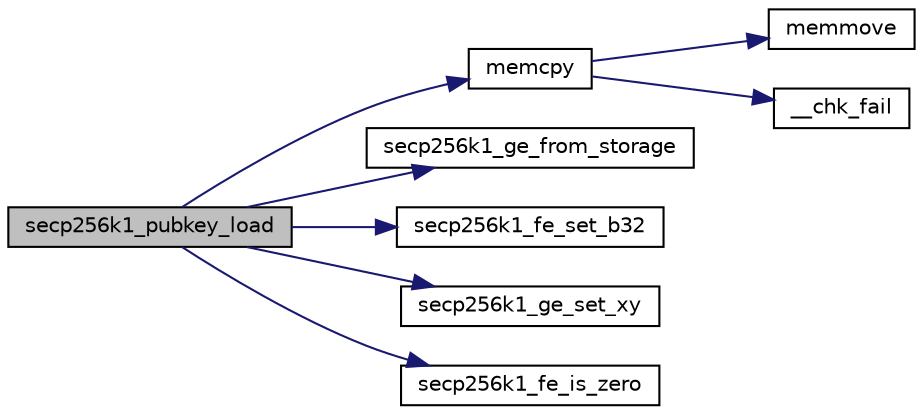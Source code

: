 digraph "secp256k1_pubkey_load"
{
  edge [fontname="Helvetica",fontsize="10",labelfontname="Helvetica",labelfontsize="10"];
  node [fontname="Helvetica",fontsize="10",shape=record];
  rankdir="LR";
  Node2039 [label="secp256k1_pubkey_load",height=0.2,width=0.4,color="black", fillcolor="grey75", style="filled", fontcolor="black"];
  Node2039 -> Node2040 [color="midnightblue",fontsize="10",style="solid",fontname="Helvetica"];
  Node2040 [label="memcpy",height=0.2,width=0.4,color="black", fillcolor="white", style="filled",URL="$d5/d9f/glibc__compat_8cpp.html#a0f46826ab0466591e136db24394923cf"];
  Node2040 -> Node2041 [color="midnightblue",fontsize="10",style="solid",fontname="Helvetica"];
  Node2041 [label="memmove",height=0.2,width=0.4,color="black", fillcolor="white", style="filled",URL="$d5/d9f/glibc__compat_8cpp.html#a9778d49e9029dd75bc53ecbbf9f5e9a1"];
  Node2040 -> Node2042 [color="midnightblue",fontsize="10",style="solid",fontname="Helvetica"];
  Node2042 [label="__chk_fail",height=0.2,width=0.4,color="black", fillcolor="white", style="filled",URL="$d5/d9f/glibc__compat_8cpp.html#a424ac71631da5ada2976630ff67051d1"];
  Node2039 -> Node2043 [color="midnightblue",fontsize="10",style="solid",fontname="Helvetica"];
  Node2043 [label="secp256k1_ge_from_storage",height=0.2,width=0.4,color="black", fillcolor="white", style="filled",URL="$d9/dd1/group_8h.html#a8c1e7f328284d9ba56404bb8d99bf765",tooltip="Convert a group element back from the storage type. "];
  Node2039 -> Node2044 [color="midnightblue",fontsize="10",style="solid",fontname="Helvetica"];
  Node2044 [label="secp256k1_fe_set_b32",height=0.2,width=0.4,color="black", fillcolor="white", style="filled",URL="$d5/d5a/field_8h.html#a5c86a65052e3b135919c00fe2233a43d",tooltip="Set a field element equal to 32-byte big endian value. "];
  Node2039 -> Node2045 [color="midnightblue",fontsize="10",style="solid",fontname="Helvetica"];
  Node2045 [label="secp256k1_ge_set_xy",height=0.2,width=0.4,color="black", fillcolor="white", style="filled",URL="$d9/dd1/group_8h.html#a34ab3d1a9a0a7ff0ed1cedff9db5f73c",tooltip="Set a group element equal to the point with given X and Y coordinates. "];
  Node2039 -> Node2046 [color="midnightblue",fontsize="10",style="solid",fontname="Helvetica"];
  Node2046 [label="secp256k1_fe_is_zero",height=0.2,width=0.4,color="black", fillcolor="white", style="filled",URL="$d5/d5a/field_8h.html#a619ec4805df6cc54d70e6682ceebd098",tooltip="Verify whether a field element is zero. "];
}
